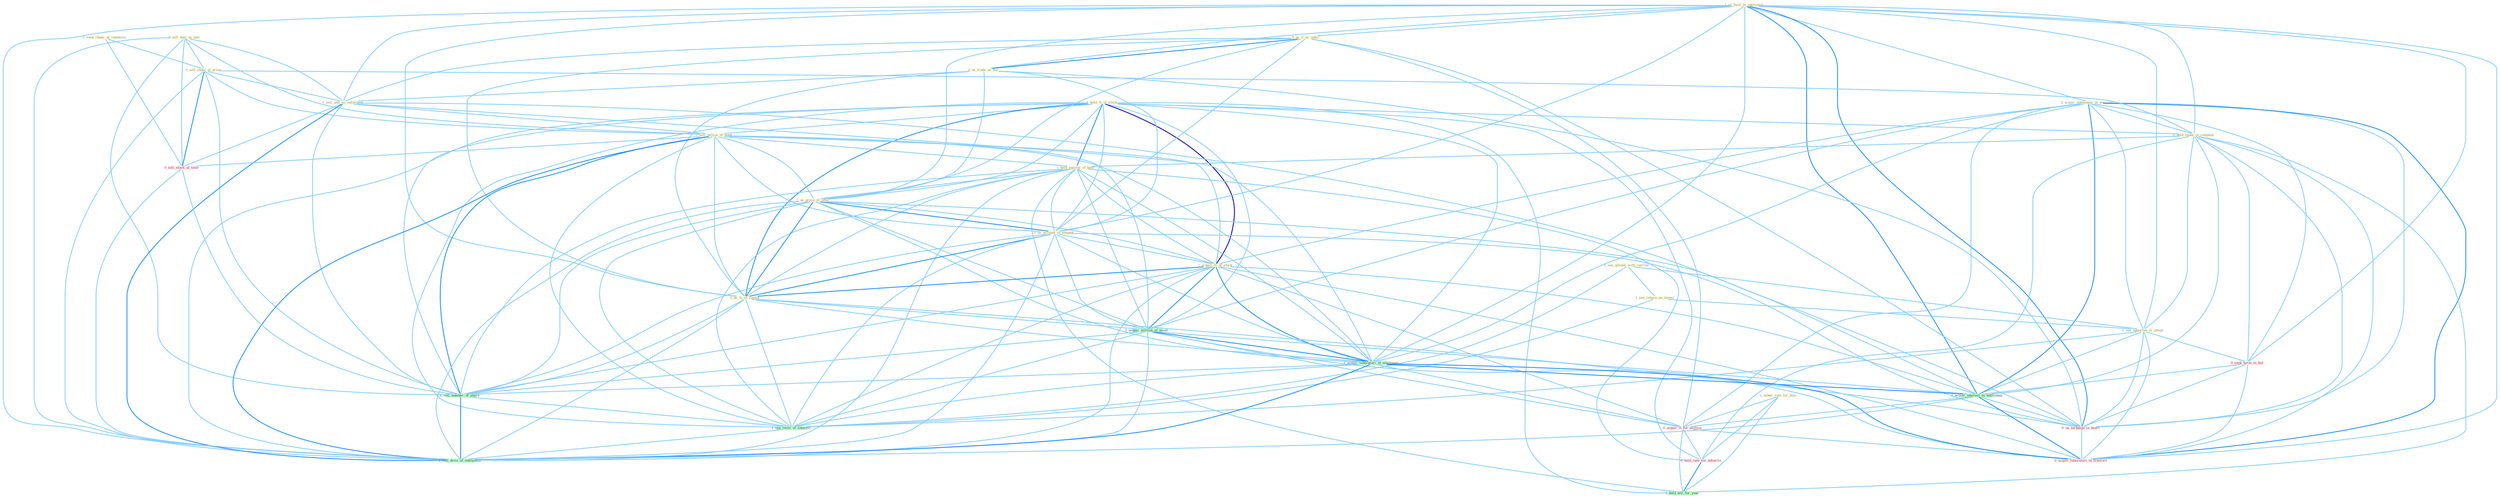 Graph G{ 
    node
    [shape=polygon,style=filled,width=.5,height=.06,color="#BDFCC9",fixedsize=true,fontsize=4,
    fontcolor="#2f4f4f"];
    {node
    [color="#ffffe0", fontcolor="#8b7d6b"] "1_seen_chanc_at_commiss " "1_hold_%_of_stock " "1_us_facil_in_entitynam " "0_sell_busi_to_unit " "0_acquir_entitynam_in_yearnum " "0_sell_stake_at_price " "0_hold_stake_in_compani " "1_see_allianc_with_carrier " "0_us_it_as_indic " "1_see_return_on_invest " "0_us_trade_as_boi " "1_sell_unit_as_entitynam " "1_sell_billion_of_bond " "1_see_opportun_in_integr " "1_hold_equival_of_hear " "1_us_proce_of_offer " "1_us_account_of_magnat " "1_usher_rule_for_busi " "1_acquir_%_of_stock " "1_us_%_of_capabl "}
{node [color="#fff0f5", fontcolor="#b22222"] "0_seek_term_in_bid " "0_us_techniqu_in_heart " "0_acquir_it_for_million " "0_hold_rate_for_advertis " "0_acquir_laboratori_in_transact " "0_sell_stock_at_time "}
edge [color="#B0E2FF"];

	"1_seen_chanc_at_commiss " -- "0_sell_stake_at_price " [w="1", color="#87cefa" ];
	"1_seen_chanc_at_commiss " -- "0_sell_stock_at_time " [w="1", color="#87cefa" ];
	"1_hold_%_of_stock " -- "0_hold_stake_in_compani " [w="1", color="#87cefa" ];
	"1_hold_%_of_stock " -- "1_sell_billion_of_bond " [w="1", color="#87cefa" ];
	"1_hold_%_of_stock " -- "1_hold_equival_of_hear " [w="2", color="#1e90ff" , len=0.8];
	"1_hold_%_of_stock " -- "1_us_proce_of_offer " [w="1", color="#87cefa" ];
	"1_hold_%_of_stock " -- "1_us_account_of_magnat " [w="1", color="#87cefa" ];
	"1_hold_%_of_stock " -- "1_acquir_%_of_stock " [w="3", color="#0000cd" , len=0.6];
	"1_hold_%_of_stock " -- "1_us_%_of_capabl " [w="2", color="#1e90ff" , len=0.8];
	"1_hold_%_of_stock " -- "1_acquir_million_of_asset " [w="1", color="#87cefa" ];
	"1_hold_%_of_stock " -- "1_acquir_laboratori_of_entitynam " [w="1", color="#87cefa" ];
	"1_hold_%_of_stock " -- "0_hold_rate_for_advertis " [w="1", color="#87cefa" ];
	"1_hold_%_of_stock " -- "1_sell_number_of_share " [w="1", color="#87cefa" ];
	"1_hold_%_of_stock " -- "1_see_reviv_of_interest " [w="1", color="#87cefa" ];
	"1_hold_%_of_stock " -- "1_hold_bill_for_year " [w="1", color="#87cefa" ];
	"1_hold_%_of_stock " -- "1_sell_divis_of_entitynam " [w="1", color="#87cefa" ];
	"1_us_facil_in_entitynam " -- "0_acquir_entitynam_in_yearnum " [w="1", color="#87cefa" ];
	"1_us_facil_in_entitynam " -- "0_hold_stake_in_compani " [w="1", color="#87cefa" ];
	"1_us_facil_in_entitynam " -- "0_us_it_as_indic " [w="1", color="#87cefa" ];
	"1_us_facil_in_entitynam " -- "0_us_trade_as_boi " [w="1", color="#87cefa" ];
	"1_us_facil_in_entitynam " -- "1_sell_unit_as_entitynam " [w="1", color="#87cefa" ];
	"1_us_facil_in_entitynam " -- "1_see_opportun_in_integr " [w="1", color="#87cefa" ];
	"1_us_facil_in_entitynam " -- "1_us_proce_of_offer " [w="1", color="#87cefa" ];
	"1_us_facil_in_entitynam " -- "1_us_account_of_magnat " [w="1", color="#87cefa" ];
	"1_us_facil_in_entitynam " -- "1_us_%_of_capabl " [w="1", color="#87cefa" ];
	"1_us_facil_in_entitynam " -- "1_acquir_laboratori_of_entitynam " [w="1", color="#87cefa" ];
	"1_us_facil_in_entitynam " -- "0_seek_term_in_bid " [w="1", color="#87cefa" ];
	"1_us_facil_in_entitynam " -- "1_acquir_interest_in_entitynam " [w="2", color="#1e90ff" , len=0.8];
	"1_us_facil_in_entitynam " -- "0_us_techniqu_in_heart " [w="2", color="#1e90ff" , len=0.8];
	"1_us_facil_in_entitynam " -- "0_acquir_laboratori_in_transact " [w="1", color="#87cefa" ];
	"1_us_facil_in_entitynam " -- "1_sell_divis_of_entitynam " [w="1", color="#87cefa" ];
	"0_sell_busi_to_unit " -- "0_sell_stake_at_price " [w="1", color="#87cefa" ];
	"0_sell_busi_to_unit " -- "1_sell_unit_as_entitynam " [w="1", color="#87cefa" ];
	"0_sell_busi_to_unit " -- "1_sell_billion_of_bond " [w="1", color="#87cefa" ];
	"0_sell_busi_to_unit " -- "0_sell_stock_at_time " [w="1", color="#87cefa" ];
	"0_sell_busi_to_unit " -- "1_sell_number_of_share " [w="1", color="#87cefa" ];
	"0_sell_busi_to_unit " -- "1_sell_divis_of_entitynam " [w="1", color="#87cefa" ];
	"0_acquir_entitynam_in_yearnum " -- "0_hold_stake_in_compani " [w="1", color="#87cefa" ];
	"0_acquir_entitynam_in_yearnum " -- "1_see_opportun_in_integr " [w="1", color="#87cefa" ];
	"0_acquir_entitynam_in_yearnum " -- "1_acquir_%_of_stock " [w="1", color="#87cefa" ];
	"0_acquir_entitynam_in_yearnum " -- "1_acquir_million_of_asset " [w="1", color="#87cefa" ];
	"0_acquir_entitynam_in_yearnum " -- "1_acquir_laboratori_of_entitynam " [w="1", color="#87cefa" ];
	"0_acquir_entitynam_in_yearnum " -- "0_seek_term_in_bid " [w="1", color="#87cefa" ];
	"0_acquir_entitynam_in_yearnum " -- "1_acquir_interest_in_entitynam " [w="2", color="#1e90ff" , len=0.8];
	"0_acquir_entitynam_in_yearnum " -- "0_us_techniqu_in_heart " [w="1", color="#87cefa" ];
	"0_acquir_entitynam_in_yearnum " -- "0_acquir_it_for_million " [w="1", color="#87cefa" ];
	"0_acquir_entitynam_in_yearnum " -- "0_acquir_laboratori_in_transact " [w="2", color="#1e90ff" , len=0.8];
	"0_sell_stake_at_price " -- "0_hold_stake_in_compani " [w="1", color="#87cefa" ];
	"0_sell_stake_at_price " -- "1_sell_unit_as_entitynam " [w="1", color="#87cefa" ];
	"0_sell_stake_at_price " -- "1_sell_billion_of_bond " [w="1", color="#87cefa" ];
	"0_sell_stake_at_price " -- "0_sell_stock_at_time " [w="2", color="#1e90ff" , len=0.8];
	"0_sell_stake_at_price " -- "1_sell_number_of_share " [w="1", color="#87cefa" ];
	"0_sell_stake_at_price " -- "1_sell_divis_of_entitynam " [w="1", color="#87cefa" ];
	"0_hold_stake_in_compani " -- "1_see_opportun_in_integr " [w="1", color="#87cefa" ];
	"0_hold_stake_in_compani " -- "1_hold_equival_of_hear " [w="1", color="#87cefa" ];
	"0_hold_stake_in_compani " -- "0_seek_term_in_bid " [w="1", color="#87cefa" ];
	"0_hold_stake_in_compani " -- "1_acquir_interest_in_entitynam " [w="1", color="#87cefa" ];
	"0_hold_stake_in_compani " -- "0_us_techniqu_in_heart " [w="1", color="#87cefa" ];
	"0_hold_stake_in_compani " -- "0_hold_rate_for_advertis " [w="1", color="#87cefa" ];
	"0_hold_stake_in_compani " -- "0_acquir_laboratori_in_transact " [w="1", color="#87cefa" ];
	"0_hold_stake_in_compani " -- "1_hold_bill_for_year " [w="1", color="#87cefa" ];
	"1_see_allianc_with_carrier " -- "1_see_return_on_invest " [w="1", color="#87cefa" ];
	"1_see_allianc_with_carrier " -- "1_see_opportun_in_integr " [w="1", color="#87cefa" ];
	"1_see_allianc_with_carrier " -- "1_see_reviv_of_interest " [w="1", color="#87cefa" ];
	"0_us_it_as_indic " -- "0_us_trade_as_boi " [w="2", color="#1e90ff" , len=0.8];
	"0_us_it_as_indic " -- "1_sell_unit_as_entitynam " [w="1", color="#87cefa" ];
	"0_us_it_as_indic " -- "1_us_proce_of_offer " [w="1", color="#87cefa" ];
	"0_us_it_as_indic " -- "1_us_account_of_magnat " [w="1", color="#87cefa" ];
	"0_us_it_as_indic " -- "1_us_%_of_capabl " [w="1", color="#87cefa" ];
	"0_us_it_as_indic " -- "0_us_techniqu_in_heart " [w="1", color="#87cefa" ];
	"0_us_it_as_indic " -- "0_acquir_it_for_million " [w="1", color="#87cefa" ];
	"1_see_return_on_invest " -- "1_see_opportun_in_integr " [w="1", color="#87cefa" ];
	"1_see_return_on_invest " -- "1_see_reviv_of_interest " [w="1", color="#87cefa" ];
	"0_us_trade_as_boi " -- "1_sell_unit_as_entitynam " [w="1", color="#87cefa" ];
	"0_us_trade_as_boi " -- "1_us_proce_of_offer " [w="1", color="#87cefa" ];
	"0_us_trade_as_boi " -- "1_us_account_of_magnat " [w="1", color="#87cefa" ];
	"0_us_trade_as_boi " -- "1_us_%_of_capabl " [w="1", color="#87cefa" ];
	"0_us_trade_as_boi " -- "0_us_techniqu_in_heart " [w="1", color="#87cefa" ];
	"1_sell_unit_as_entitynam " -- "1_sell_billion_of_bond " [w="1", color="#87cefa" ];
	"1_sell_unit_as_entitynam " -- "1_acquir_laboratori_of_entitynam " [w="1", color="#87cefa" ];
	"1_sell_unit_as_entitynam " -- "1_acquir_interest_in_entitynam " [w="1", color="#87cefa" ];
	"1_sell_unit_as_entitynam " -- "0_sell_stock_at_time " [w="1", color="#87cefa" ];
	"1_sell_unit_as_entitynam " -- "1_sell_number_of_share " [w="1", color="#87cefa" ];
	"1_sell_unit_as_entitynam " -- "1_sell_divis_of_entitynam " [w="2", color="#1e90ff" , len=0.8];
	"1_sell_billion_of_bond " -- "1_hold_equival_of_hear " [w="1", color="#87cefa" ];
	"1_sell_billion_of_bond " -- "1_us_proce_of_offer " [w="1", color="#87cefa" ];
	"1_sell_billion_of_bond " -- "1_us_account_of_magnat " [w="1", color="#87cefa" ];
	"1_sell_billion_of_bond " -- "1_acquir_%_of_stock " [w="1", color="#87cefa" ];
	"1_sell_billion_of_bond " -- "1_us_%_of_capabl " [w="1", color="#87cefa" ];
	"1_sell_billion_of_bond " -- "1_acquir_million_of_asset " [w="1", color="#87cefa" ];
	"1_sell_billion_of_bond " -- "1_acquir_laboratori_of_entitynam " [w="1", color="#87cefa" ];
	"1_sell_billion_of_bond " -- "0_sell_stock_at_time " [w="1", color="#87cefa" ];
	"1_sell_billion_of_bond " -- "1_sell_number_of_share " [w="2", color="#1e90ff" , len=0.8];
	"1_sell_billion_of_bond " -- "1_see_reviv_of_interest " [w="1", color="#87cefa" ];
	"1_sell_billion_of_bond " -- "1_sell_divis_of_entitynam " [w="2", color="#1e90ff" , len=0.8];
	"1_see_opportun_in_integr " -- "0_seek_term_in_bid " [w="1", color="#87cefa" ];
	"1_see_opportun_in_integr " -- "1_acquir_interest_in_entitynam " [w="1", color="#87cefa" ];
	"1_see_opportun_in_integr " -- "0_us_techniqu_in_heart " [w="1", color="#87cefa" ];
	"1_see_opportun_in_integr " -- "0_acquir_laboratori_in_transact " [w="1", color="#87cefa" ];
	"1_see_opportun_in_integr " -- "1_see_reviv_of_interest " [w="1", color="#87cefa" ];
	"1_hold_equival_of_hear " -- "1_us_proce_of_offer " [w="1", color="#87cefa" ];
	"1_hold_equival_of_hear " -- "1_us_account_of_magnat " [w="1", color="#87cefa" ];
	"1_hold_equival_of_hear " -- "1_acquir_%_of_stock " [w="1", color="#87cefa" ];
	"1_hold_equival_of_hear " -- "1_us_%_of_capabl " [w="1", color="#87cefa" ];
	"1_hold_equival_of_hear " -- "1_acquir_million_of_asset " [w="1", color="#87cefa" ];
	"1_hold_equival_of_hear " -- "1_acquir_laboratori_of_entitynam " [w="1", color="#87cefa" ];
	"1_hold_equival_of_hear " -- "0_hold_rate_for_advertis " [w="1", color="#87cefa" ];
	"1_hold_equival_of_hear " -- "1_sell_number_of_share " [w="1", color="#87cefa" ];
	"1_hold_equival_of_hear " -- "1_see_reviv_of_interest " [w="1", color="#87cefa" ];
	"1_hold_equival_of_hear " -- "1_hold_bill_for_year " [w="1", color="#87cefa" ];
	"1_hold_equival_of_hear " -- "1_sell_divis_of_entitynam " [w="1", color="#87cefa" ];
	"1_us_proce_of_offer " -- "1_us_account_of_magnat " [w="2", color="#1e90ff" , len=0.8];
	"1_us_proce_of_offer " -- "1_acquir_%_of_stock " [w="1", color="#87cefa" ];
	"1_us_proce_of_offer " -- "1_us_%_of_capabl " [w="2", color="#1e90ff" , len=0.8];
	"1_us_proce_of_offer " -- "1_acquir_million_of_asset " [w="1", color="#87cefa" ];
	"1_us_proce_of_offer " -- "1_acquir_laboratori_of_entitynam " [w="1", color="#87cefa" ];
	"1_us_proce_of_offer " -- "0_us_techniqu_in_heart " [w="1", color="#87cefa" ];
	"1_us_proce_of_offer " -- "1_sell_number_of_share " [w="1", color="#87cefa" ];
	"1_us_proce_of_offer " -- "1_see_reviv_of_interest " [w="1", color="#87cefa" ];
	"1_us_proce_of_offer " -- "1_sell_divis_of_entitynam " [w="1", color="#87cefa" ];
	"1_us_account_of_magnat " -- "1_acquir_%_of_stock " [w="1", color="#87cefa" ];
	"1_us_account_of_magnat " -- "1_us_%_of_capabl " [w="2", color="#1e90ff" , len=0.8];
	"1_us_account_of_magnat " -- "1_acquir_million_of_asset " [w="1", color="#87cefa" ];
	"1_us_account_of_magnat " -- "1_acquir_laboratori_of_entitynam " [w="1", color="#87cefa" ];
	"1_us_account_of_magnat " -- "0_us_techniqu_in_heart " [w="1", color="#87cefa" ];
	"1_us_account_of_magnat " -- "1_sell_number_of_share " [w="1", color="#87cefa" ];
	"1_us_account_of_magnat " -- "1_see_reviv_of_interest " [w="1", color="#87cefa" ];
	"1_us_account_of_magnat " -- "1_sell_divis_of_entitynam " [w="1", color="#87cefa" ];
	"1_usher_rule_for_busi " -- "0_acquir_it_for_million " [w="1", color="#87cefa" ];
	"1_usher_rule_for_busi " -- "0_hold_rate_for_advertis " [w="1", color="#87cefa" ];
	"1_usher_rule_for_busi " -- "1_hold_bill_for_year " [w="1", color="#87cefa" ];
	"1_acquir_%_of_stock " -- "1_us_%_of_capabl " [w="2", color="#1e90ff" , len=0.8];
	"1_acquir_%_of_stock " -- "1_acquir_million_of_asset " [w="2", color="#1e90ff" , len=0.8];
	"1_acquir_%_of_stock " -- "1_acquir_laboratori_of_entitynam " [w="2", color="#1e90ff" , len=0.8];
	"1_acquir_%_of_stock " -- "1_acquir_interest_in_entitynam " [w="1", color="#87cefa" ];
	"1_acquir_%_of_stock " -- "0_acquir_it_for_million " [w="1", color="#87cefa" ];
	"1_acquir_%_of_stock " -- "0_acquir_laboratori_in_transact " [w="1", color="#87cefa" ];
	"1_acquir_%_of_stock " -- "1_sell_number_of_share " [w="1", color="#87cefa" ];
	"1_acquir_%_of_stock " -- "1_see_reviv_of_interest " [w="1", color="#87cefa" ];
	"1_acquir_%_of_stock " -- "1_sell_divis_of_entitynam " [w="1", color="#87cefa" ];
	"1_us_%_of_capabl " -- "1_acquir_million_of_asset " [w="1", color="#87cefa" ];
	"1_us_%_of_capabl " -- "1_acquir_laboratori_of_entitynam " [w="1", color="#87cefa" ];
	"1_us_%_of_capabl " -- "0_us_techniqu_in_heart " [w="1", color="#87cefa" ];
	"1_us_%_of_capabl " -- "1_sell_number_of_share " [w="1", color="#87cefa" ];
	"1_us_%_of_capabl " -- "1_see_reviv_of_interest " [w="1", color="#87cefa" ];
	"1_us_%_of_capabl " -- "1_sell_divis_of_entitynam " [w="1", color="#87cefa" ];
	"1_acquir_million_of_asset " -- "1_acquir_laboratori_of_entitynam " [w="2", color="#1e90ff" , len=0.8];
	"1_acquir_million_of_asset " -- "1_acquir_interest_in_entitynam " [w="1", color="#87cefa" ];
	"1_acquir_million_of_asset " -- "0_acquir_it_for_million " [w="1", color="#87cefa" ];
	"1_acquir_million_of_asset " -- "0_acquir_laboratori_in_transact " [w="1", color="#87cefa" ];
	"1_acquir_million_of_asset " -- "1_sell_number_of_share " [w="1", color="#87cefa" ];
	"1_acquir_million_of_asset " -- "1_see_reviv_of_interest " [w="1", color="#87cefa" ];
	"1_acquir_million_of_asset " -- "1_sell_divis_of_entitynam " [w="1", color="#87cefa" ];
	"1_acquir_laboratori_of_entitynam " -- "1_acquir_interest_in_entitynam " [w="2", color="#1e90ff" , len=0.8];
	"1_acquir_laboratori_of_entitynam " -- "0_acquir_it_for_million " [w="1", color="#87cefa" ];
	"1_acquir_laboratori_of_entitynam " -- "0_acquir_laboratori_in_transact " [w="2", color="#1e90ff" , len=0.8];
	"1_acquir_laboratori_of_entitynam " -- "1_sell_number_of_share " [w="1", color="#87cefa" ];
	"1_acquir_laboratori_of_entitynam " -- "1_see_reviv_of_interest " [w="1", color="#87cefa" ];
	"1_acquir_laboratori_of_entitynam " -- "1_sell_divis_of_entitynam " [w="2", color="#1e90ff" , len=0.8];
	"0_seek_term_in_bid " -- "1_acquir_interest_in_entitynam " [w="1", color="#87cefa" ];
	"0_seek_term_in_bid " -- "0_us_techniqu_in_heart " [w="1", color="#87cefa" ];
	"0_seek_term_in_bid " -- "0_acquir_laboratori_in_transact " [w="1", color="#87cefa" ];
	"1_acquir_interest_in_entitynam " -- "0_us_techniqu_in_heart " [w="1", color="#87cefa" ];
	"1_acquir_interest_in_entitynam " -- "0_acquir_it_for_million " [w="1", color="#87cefa" ];
	"1_acquir_interest_in_entitynam " -- "0_acquir_laboratori_in_transact " [w="2", color="#1e90ff" , len=0.8];
	"1_acquir_interest_in_entitynam " -- "1_sell_divis_of_entitynam " [w="1", color="#87cefa" ];
	"0_us_techniqu_in_heart " -- "0_acquir_laboratori_in_transact " [w="1", color="#87cefa" ];
	"0_acquir_it_for_million " -- "0_hold_rate_for_advertis " [w="1", color="#87cefa" ];
	"0_acquir_it_for_million " -- "0_acquir_laboratori_in_transact " [w="1", color="#87cefa" ];
	"0_acquir_it_for_million " -- "1_hold_bill_for_year " [w="1", color="#87cefa" ];
	"0_hold_rate_for_advertis " -- "1_hold_bill_for_year " [w="2", color="#1e90ff" , len=0.8];
	"0_sell_stock_at_time " -- "1_sell_number_of_share " [w="1", color="#87cefa" ];
	"0_sell_stock_at_time " -- "1_sell_divis_of_entitynam " [w="1", color="#87cefa" ];
	"1_sell_number_of_share " -- "1_see_reviv_of_interest " [w="1", color="#87cefa" ];
	"1_sell_number_of_share " -- "1_sell_divis_of_entitynam " [w="2", color="#1e90ff" , len=0.8];
	"1_see_reviv_of_interest " -- "1_sell_divis_of_entitynam " [w="1", color="#87cefa" ];
}